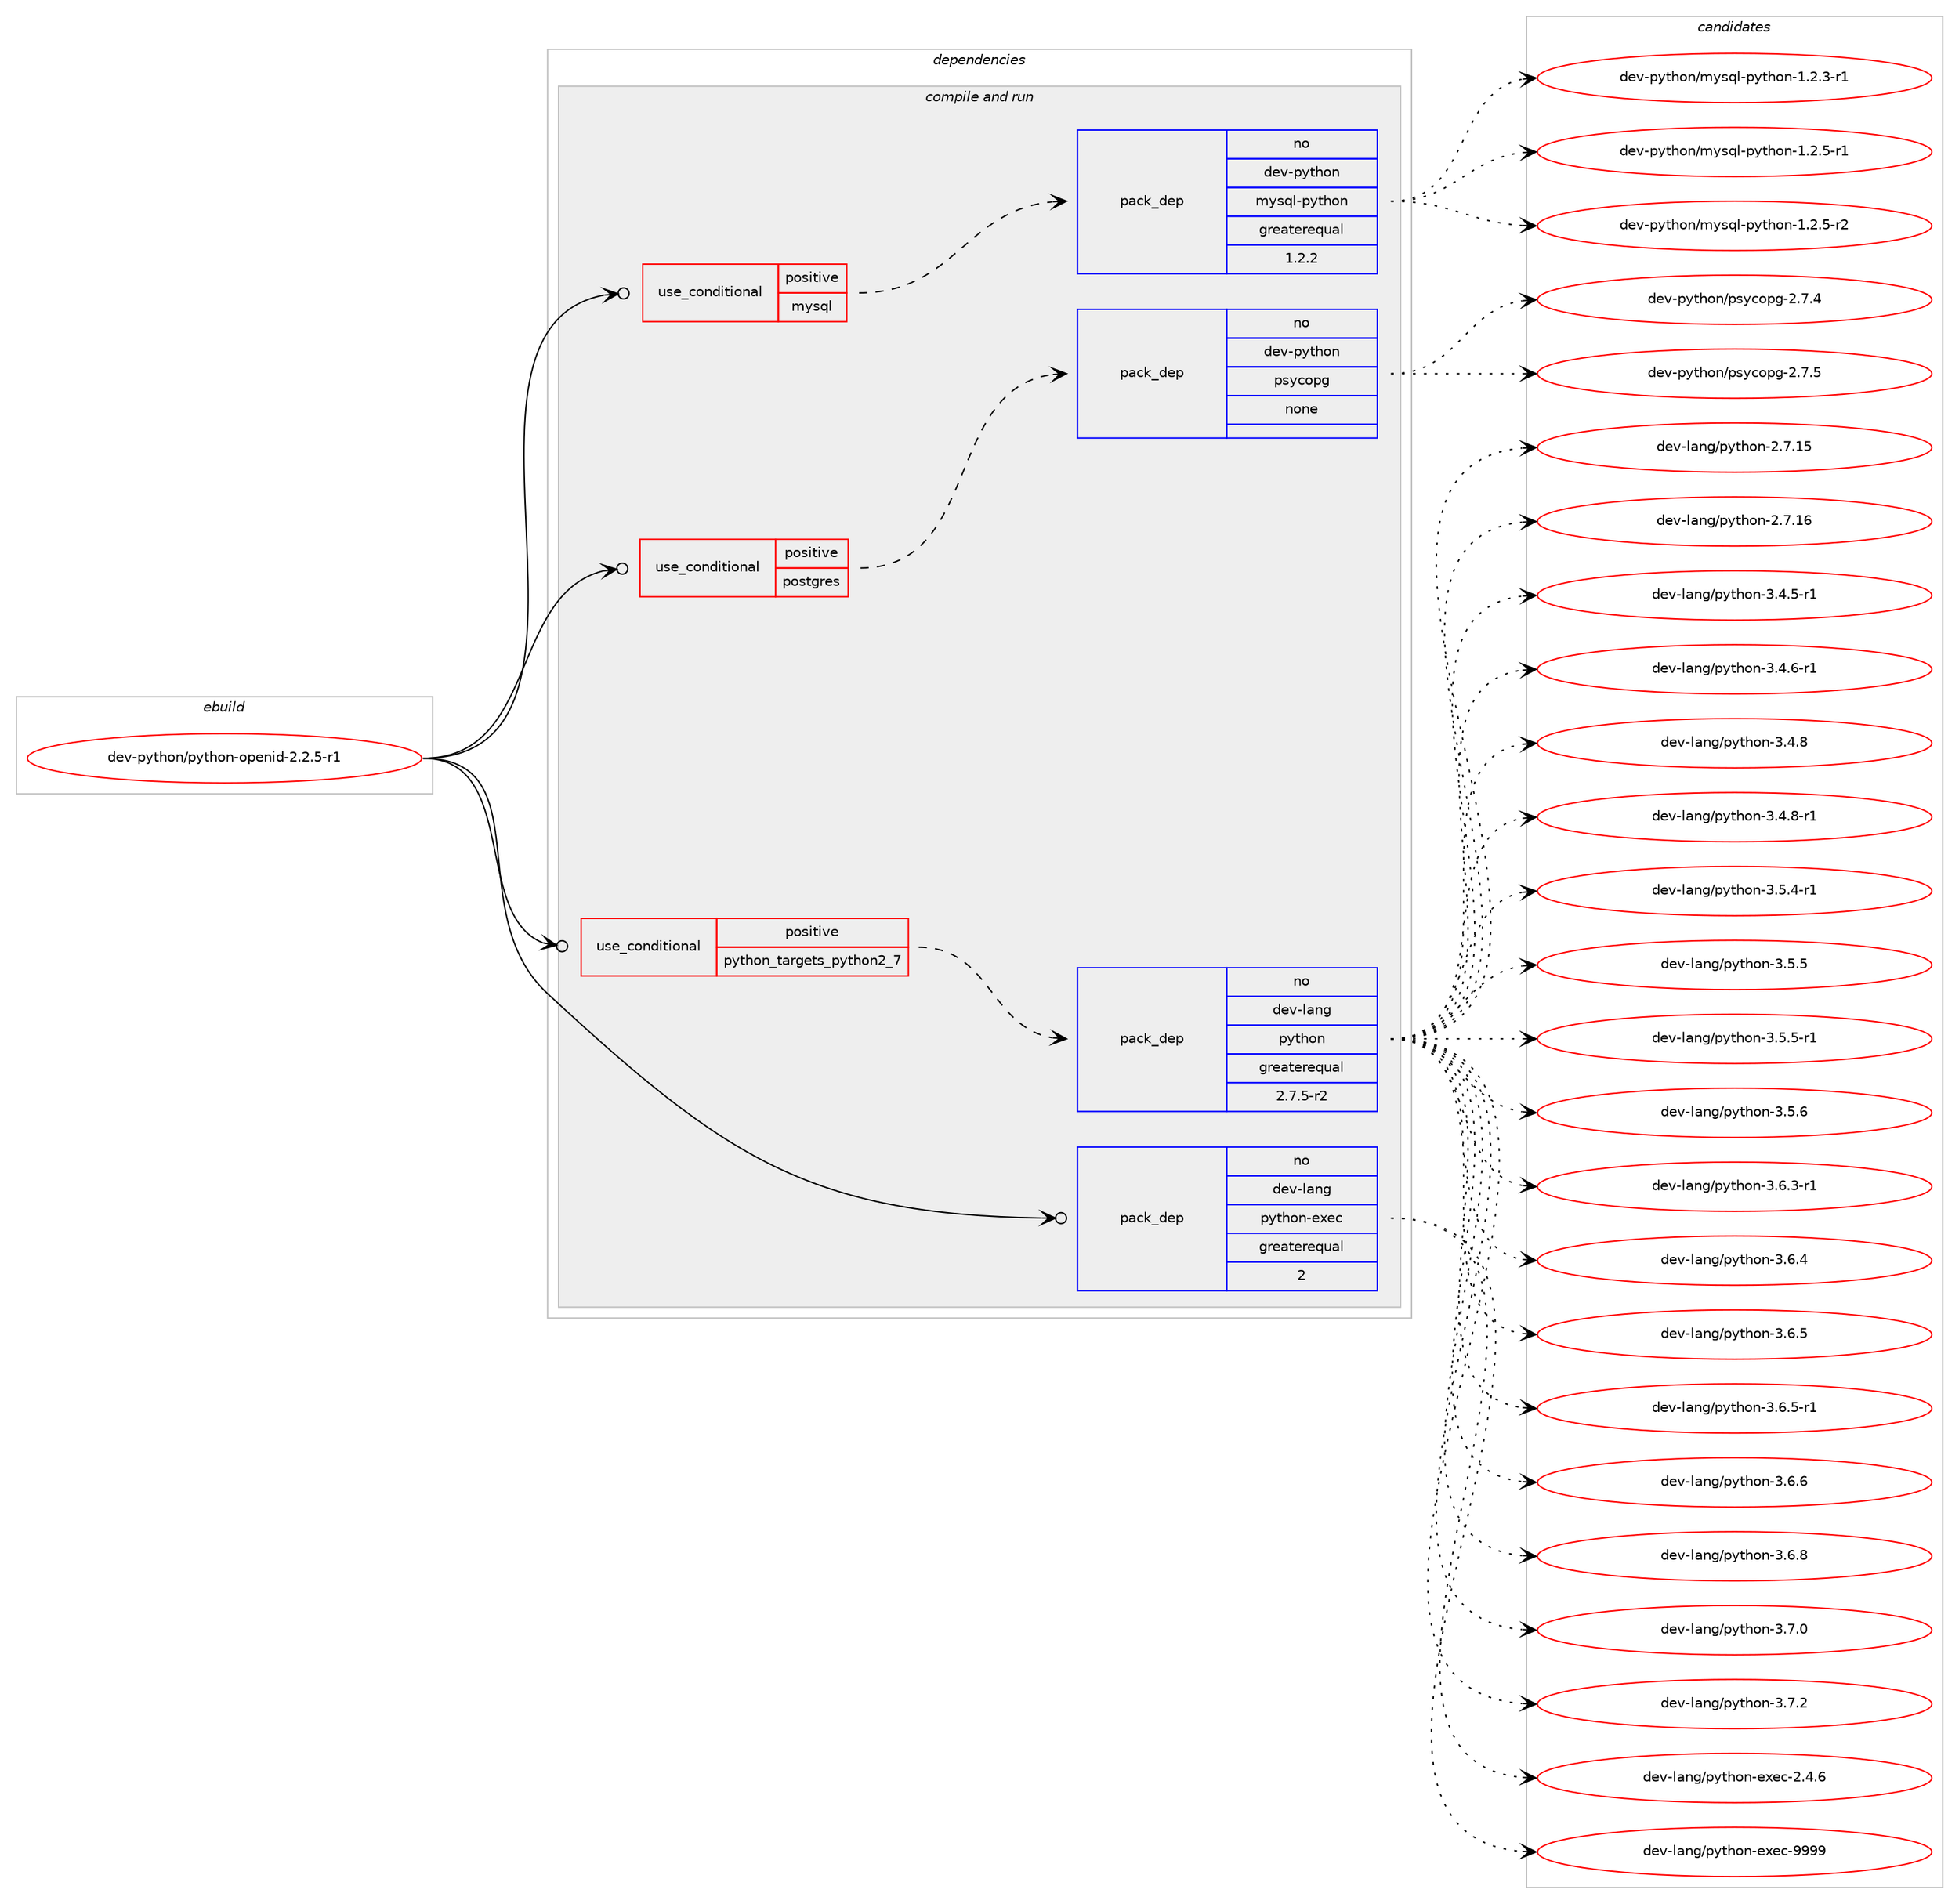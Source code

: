digraph prolog {

# *************
# Graph options
# *************

newrank=true;
concentrate=true;
compound=true;
graph [rankdir=LR,fontname=Helvetica,fontsize=10,ranksep=1.5];#, ranksep=2.5, nodesep=0.2];
edge  [arrowhead=vee];
node  [fontname=Helvetica,fontsize=10];

# **********
# The ebuild
# **********

subgraph cluster_leftcol {
color=gray;
rank=same;
label=<<i>ebuild</i>>;
id [label="dev-python/python-openid-2.2.5-r1", color=red, width=4, href="../dev-python/python-openid-2.2.5-r1.svg"];
}

# ****************
# The dependencies
# ****************

subgraph cluster_midcol {
color=gray;
label=<<i>dependencies</i>>;
subgraph cluster_compile {
fillcolor="#eeeeee";
style=filled;
label=<<i>compile</i>>;
}
subgraph cluster_compileandrun {
fillcolor="#eeeeee";
style=filled;
label=<<i>compile and run</i>>;
subgraph cond382944 {
dependency1436285 [label=<<TABLE BORDER="0" CELLBORDER="1" CELLSPACING="0" CELLPADDING="4"><TR><TD ROWSPAN="3" CELLPADDING="10">use_conditional</TD></TR><TR><TD>positive</TD></TR><TR><TD>mysql</TD></TR></TABLE>>, shape=none, color=red];
subgraph pack1029987 {
dependency1436286 [label=<<TABLE BORDER="0" CELLBORDER="1" CELLSPACING="0" CELLPADDING="4" WIDTH="220"><TR><TD ROWSPAN="6" CELLPADDING="30">pack_dep</TD></TR><TR><TD WIDTH="110">no</TD></TR><TR><TD>dev-python</TD></TR><TR><TD>mysql-python</TD></TR><TR><TD>greaterequal</TD></TR><TR><TD>1.2.2</TD></TR></TABLE>>, shape=none, color=blue];
}
dependency1436285:e -> dependency1436286:w [weight=20,style="dashed",arrowhead="vee"];
}
id:e -> dependency1436285:w [weight=20,style="solid",arrowhead="odotvee"];
subgraph cond382945 {
dependency1436287 [label=<<TABLE BORDER="0" CELLBORDER="1" CELLSPACING="0" CELLPADDING="4"><TR><TD ROWSPAN="3" CELLPADDING="10">use_conditional</TD></TR><TR><TD>positive</TD></TR><TR><TD>postgres</TD></TR></TABLE>>, shape=none, color=red];
subgraph pack1029988 {
dependency1436288 [label=<<TABLE BORDER="0" CELLBORDER="1" CELLSPACING="0" CELLPADDING="4" WIDTH="220"><TR><TD ROWSPAN="6" CELLPADDING="30">pack_dep</TD></TR><TR><TD WIDTH="110">no</TD></TR><TR><TD>dev-python</TD></TR><TR><TD>psycopg</TD></TR><TR><TD>none</TD></TR><TR><TD></TD></TR></TABLE>>, shape=none, color=blue];
}
dependency1436287:e -> dependency1436288:w [weight=20,style="dashed",arrowhead="vee"];
}
id:e -> dependency1436287:w [weight=20,style="solid",arrowhead="odotvee"];
subgraph cond382946 {
dependency1436289 [label=<<TABLE BORDER="0" CELLBORDER="1" CELLSPACING="0" CELLPADDING="4"><TR><TD ROWSPAN="3" CELLPADDING="10">use_conditional</TD></TR><TR><TD>positive</TD></TR><TR><TD>python_targets_python2_7</TD></TR></TABLE>>, shape=none, color=red];
subgraph pack1029989 {
dependency1436290 [label=<<TABLE BORDER="0" CELLBORDER="1" CELLSPACING="0" CELLPADDING="4" WIDTH="220"><TR><TD ROWSPAN="6" CELLPADDING="30">pack_dep</TD></TR><TR><TD WIDTH="110">no</TD></TR><TR><TD>dev-lang</TD></TR><TR><TD>python</TD></TR><TR><TD>greaterequal</TD></TR><TR><TD>2.7.5-r2</TD></TR></TABLE>>, shape=none, color=blue];
}
dependency1436289:e -> dependency1436290:w [weight=20,style="dashed",arrowhead="vee"];
}
id:e -> dependency1436289:w [weight=20,style="solid",arrowhead="odotvee"];
subgraph pack1029990 {
dependency1436291 [label=<<TABLE BORDER="0" CELLBORDER="1" CELLSPACING="0" CELLPADDING="4" WIDTH="220"><TR><TD ROWSPAN="6" CELLPADDING="30">pack_dep</TD></TR><TR><TD WIDTH="110">no</TD></TR><TR><TD>dev-lang</TD></TR><TR><TD>python-exec</TD></TR><TR><TD>greaterequal</TD></TR><TR><TD>2</TD></TR></TABLE>>, shape=none, color=blue];
}
id:e -> dependency1436291:w [weight=20,style="solid",arrowhead="odotvee"];
}
subgraph cluster_run {
fillcolor="#eeeeee";
style=filled;
label=<<i>run</i>>;
}
}

# **************
# The candidates
# **************

subgraph cluster_choices {
rank=same;
color=gray;
label=<<i>candidates</i>>;

subgraph choice1029987 {
color=black;
nodesep=1;
choice1001011184511212111610411111047109121115113108451121211161041111104549465046514511449 [label="dev-python/mysql-python-1.2.3-r1", color=red, width=4,href="../dev-python/mysql-python-1.2.3-r1.svg"];
choice1001011184511212111610411111047109121115113108451121211161041111104549465046534511449 [label="dev-python/mysql-python-1.2.5-r1", color=red, width=4,href="../dev-python/mysql-python-1.2.5-r1.svg"];
choice1001011184511212111610411111047109121115113108451121211161041111104549465046534511450 [label="dev-python/mysql-python-1.2.5-r2", color=red, width=4,href="../dev-python/mysql-python-1.2.5-r2.svg"];
dependency1436286:e -> choice1001011184511212111610411111047109121115113108451121211161041111104549465046514511449:w [style=dotted,weight="100"];
dependency1436286:e -> choice1001011184511212111610411111047109121115113108451121211161041111104549465046534511449:w [style=dotted,weight="100"];
dependency1436286:e -> choice1001011184511212111610411111047109121115113108451121211161041111104549465046534511450:w [style=dotted,weight="100"];
}
subgraph choice1029988 {
color=black;
nodesep=1;
choice100101118451121211161041111104711211512199111112103455046554652 [label="dev-python/psycopg-2.7.4", color=red, width=4,href="../dev-python/psycopg-2.7.4.svg"];
choice100101118451121211161041111104711211512199111112103455046554653 [label="dev-python/psycopg-2.7.5", color=red, width=4,href="../dev-python/psycopg-2.7.5.svg"];
dependency1436288:e -> choice100101118451121211161041111104711211512199111112103455046554652:w [style=dotted,weight="100"];
dependency1436288:e -> choice100101118451121211161041111104711211512199111112103455046554653:w [style=dotted,weight="100"];
}
subgraph choice1029989 {
color=black;
nodesep=1;
choice10010111845108971101034711212111610411111045504655464953 [label="dev-lang/python-2.7.15", color=red, width=4,href="../dev-lang/python-2.7.15.svg"];
choice10010111845108971101034711212111610411111045504655464954 [label="dev-lang/python-2.7.16", color=red, width=4,href="../dev-lang/python-2.7.16.svg"];
choice1001011184510897110103471121211161041111104551465246534511449 [label="dev-lang/python-3.4.5-r1", color=red, width=4,href="../dev-lang/python-3.4.5-r1.svg"];
choice1001011184510897110103471121211161041111104551465246544511449 [label="dev-lang/python-3.4.6-r1", color=red, width=4,href="../dev-lang/python-3.4.6-r1.svg"];
choice100101118451089711010347112121116104111110455146524656 [label="dev-lang/python-3.4.8", color=red, width=4,href="../dev-lang/python-3.4.8.svg"];
choice1001011184510897110103471121211161041111104551465246564511449 [label="dev-lang/python-3.4.8-r1", color=red, width=4,href="../dev-lang/python-3.4.8-r1.svg"];
choice1001011184510897110103471121211161041111104551465346524511449 [label="dev-lang/python-3.5.4-r1", color=red, width=4,href="../dev-lang/python-3.5.4-r1.svg"];
choice100101118451089711010347112121116104111110455146534653 [label="dev-lang/python-3.5.5", color=red, width=4,href="../dev-lang/python-3.5.5.svg"];
choice1001011184510897110103471121211161041111104551465346534511449 [label="dev-lang/python-3.5.5-r1", color=red, width=4,href="../dev-lang/python-3.5.5-r1.svg"];
choice100101118451089711010347112121116104111110455146534654 [label="dev-lang/python-3.5.6", color=red, width=4,href="../dev-lang/python-3.5.6.svg"];
choice1001011184510897110103471121211161041111104551465446514511449 [label="dev-lang/python-3.6.3-r1", color=red, width=4,href="../dev-lang/python-3.6.3-r1.svg"];
choice100101118451089711010347112121116104111110455146544652 [label="dev-lang/python-3.6.4", color=red, width=4,href="../dev-lang/python-3.6.4.svg"];
choice100101118451089711010347112121116104111110455146544653 [label="dev-lang/python-3.6.5", color=red, width=4,href="../dev-lang/python-3.6.5.svg"];
choice1001011184510897110103471121211161041111104551465446534511449 [label="dev-lang/python-3.6.5-r1", color=red, width=4,href="../dev-lang/python-3.6.5-r1.svg"];
choice100101118451089711010347112121116104111110455146544654 [label="dev-lang/python-3.6.6", color=red, width=4,href="../dev-lang/python-3.6.6.svg"];
choice100101118451089711010347112121116104111110455146544656 [label="dev-lang/python-3.6.8", color=red, width=4,href="../dev-lang/python-3.6.8.svg"];
choice100101118451089711010347112121116104111110455146554648 [label="dev-lang/python-3.7.0", color=red, width=4,href="../dev-lang/python-3.7.0.svg"];
choice100101118451089711010347112121116104111110455146554650 [label="dev-lang/python-3.7.2", color=red, width=4,href="../dev-lang/python-3.7.2.svg"];
dependency1436290:e -> choice10010111845108971101034711212111610411111045504655464953:w [style=dotted,weight="100"];
dependency1436290:e -> choice10010111845108971101034711212111610411111045504655464954:w [style=dotted,weight="100"];
dependency1436290:e -> choice1001011184510897110103471121211161041111104551465246534511449:w [style=dotted,weight="100"];
dependency1436290:e -> choice1001011184510897110103471121211161041111104551465246544511449:w [style=dotted,weight="100"];
dependency1436290:e -> choice100101118451089711010347112121116104111110455146524656:w [style=dotted,weight="100"];
dependency1436290:e -> choice1001011184510897110103471121211161041111104551465246564511449:w [style=dotted,weight="100"];
dependency1436290:e -> choice1001011184510897110103471121211161041111104551465346524511449:w [style=dotted,weight="100"];
dependency1436290:e -> choice100101118451089711010347112121116104111110455146534653:w [style=dotted,weight="100"];
dependency1436290:e -> choice1001011184510897110103471121211161041111104551465346534511449:w [style=dotted,weight="100"];
dependency1436290:e -> choice100101118451089711010347112121116104111110455146534654:w [style=dotted,weight="100"];
dependency1436290:e -> choice1001011184510897110103471121211161041111104551465446514511449:w [style=dotted,weight="100"];
dependency1436290:e -> choice100101118451089711010347112121116104111110455146544652:w [style=dotted,weight="100"];
dependency1436290:e -> choice100101118451089711010347112121116104111110455146544653:w [style=dotted,weight="100"];
dependency1436290:e -> choice1001011184510897110103471121211161041111104551465446534511449:w [style=dotted,weight="100"];
dependency1436290:e -> choice100101118451089711010347112121116104111110455146544654:w [style=dotted,weight="100"];
dependency1436290:e -> choice100101118451089711010347112121116104111110455146544656:w [style=dotted,weight="100"];
dependency1436290:e -> choice100101118451089711010347112121116104111110455146554648:w [style=dotted,weight="100"];
dependency1436290:e -> choice100101118451089711010347112121116104111110455146554650:w [style=dotted,weight="100"];
}
subgraph choice1029990 {
color=black;
nodesep=1;
choice1001011184510897110103471121211161041111104510112010199455046524654 [label="dev-lang/python-exec-2.4.6", color=red, width=4,href="../dev-lang/python-exec-2.4.6.svg"];
choice10010111845108971101034711212111610411111045101120101994557575757 [label="dev-lang/python-exec-9999", color=red, width=4,href="../dev-lang/python-exec-9999.svg"];
dependency1436291:e -> choice1001011184510897110103471121211161041111104510112010199455046524654:w [style=dotted,weight="100"];
dependency1436291:e -> choice10010111845108971101034711212111610411111045101120101994557575757:w [style=dotted,weight="100"];
}
}

}
